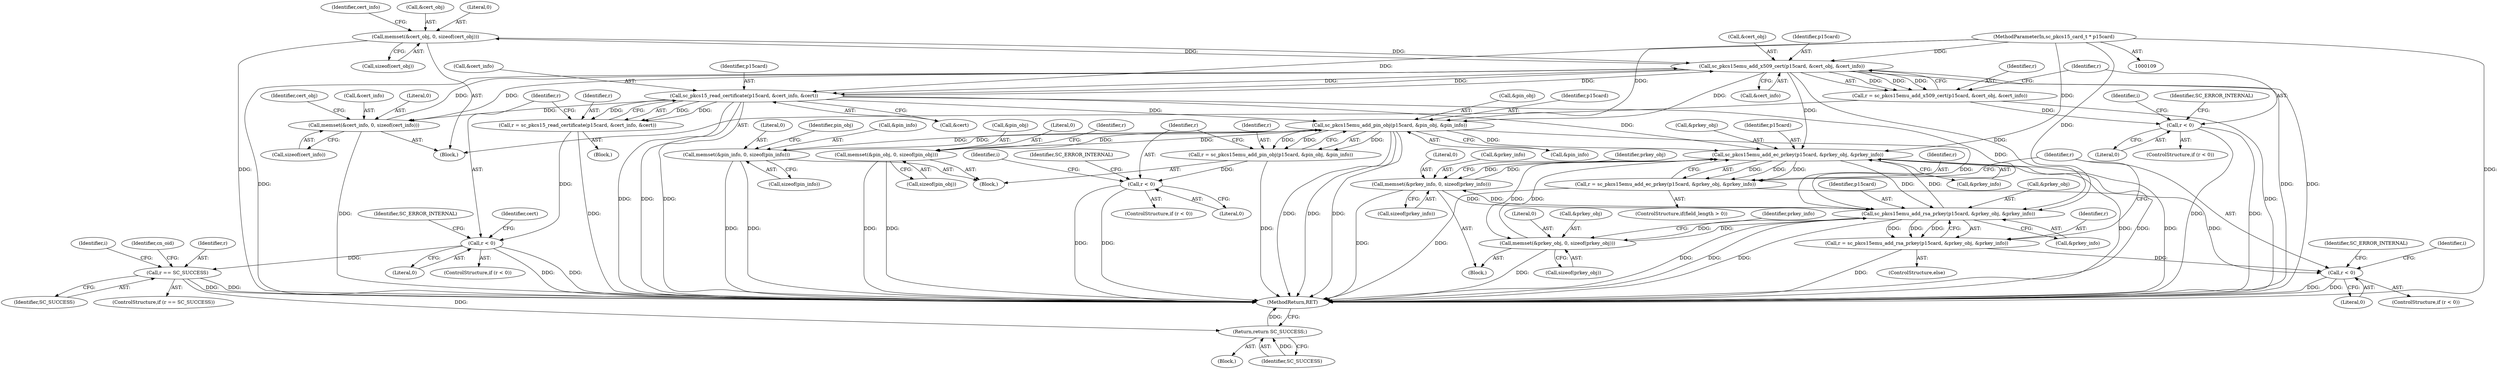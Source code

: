 digraph "0_OpenSC_360e95d45ac4123255a4c796db96337f332160ad#diff-d643a0fa169471dbf2912f4866dc49c5_4@API" {
"1000240" [label="(Call,memset(&cert_obj, 0, sizeof(cert_obj)))"];
"1000285" [label="(Call,sc_pkcs15emu_add_x509_cert(p15card, &cert_obj, &cert_info))"];
"1000308" [label="(Call,sc_pkcs15_read_certificate(p15card, &cert_info, &cert))"];
"1000110" [label="(MethodParameterIn,sc_pkcs15_card_t * p15card)"];
"1000240" [label="(Call,memset(&cert_obj, 0, sizeof(cert_obj)))"];
"1000234" [label="(Call,memset(&cert_info, 0, sizeof(cert_info)))"];
"1000283" [label="(Call,r = sc_pkcs15emu_add_x509_cert(p15card, &cert_obj, &cert_info))"];
"1000292" [label="(Call,r < 0)"];
"1000306" [label="(Call,r = sc_pkcs15_read_certificate(p15card, &cert_info, &cert))"];
"1000315" [label="(Call,r < 0)"];
"1000358" [label="(Call,r == SC_SUCCESS)"];
"1000832" [label="(Return,return SC_SUCCESS;)"];
"1000653" [label="(Call,sc_pkcs15emu_add_pin_obj(p15card, &pin_obj, &pin_info))"];
"1000474" [label="(Call,memset(&pin_info, 0, sizeof(pin_info)))"];
"1000480" [label="(Call,memset(&pin_obj, 0, sizeof(pin_obj)))"];
"1000651" [label="(Call,r = sc_pkcs15emu_add_pin_obj(p15card, &pin_obj, &pin_info))"];
"1000660" [label="(Call,r < 0)"];
"1000811" [label="(Call,sc_pkcs15emu_add_ec_prkey(p15card, &prkey_obj, &prkey_info))"];
"1000683" [label="(Call,memset(&prkey_info, 0, sizeof(prkey_info)))"];
"1000820" [label="(Call,sc_pkcs15emu_add_rsa_prkey(p15card, &prkey_obj, &prkey_info))"];
"1000689" [label="(Call,memset(&prkey_obj, 0, sizeof(prkey_obj)))"];
"1000818" [label="(Call,r = sc_pkcs15emu_add_rsa_prkey(p15card, &prkey_obj, &prkey_info))"];
"1000827" [label="(Call,r < 0)"];
"1000809" [label="(Call,r = sc_pkcs15emu_add_ec_prkey(p15card, &prkey_obj, &prkey_info))"];
"1000316" [label="(Identifier,r)"];
"1000111" [label="(Block,)"];
"1000822" [label="(Call,&prkey_obj)"];
"1000480" [label="(Call,memset(&pin_obj, 0, sizeof(pin_obj)))"];
"1000222" [label="(Block,)"];
"1000235" [label="(Call,&cert_info)"];
"1000358" [label="(Call,r == SC_SUCCESS)"];
"1000308" [label="(Call,sc_pkcs15_read_certificate(p15card, &cert_info, &cert))"];
"1000833" [label="(Identifier,SC_SUCCESS)"];
"1000360" [label="(Identifier,SC_SUCCESS)"];
"1000454" [label="(Identifier,i)"];
"1000234" [label="(Call,memset(&cert_info, 0, sizeof(cert_info)))"];
"1000240" [label="(Call,memset(&cert_obj, 0, sizeof(cert_obj)))"];
"1000834" [label="(MethodReturn,RET)"];
"1000659" [label="(ControlStructure,if (r < 0))"];
"1000250" [label="(Identifier,cert_info)"];
"1000285" [label="(Call,sc_pkcs15emu_add_x509_cert(p15card, &cert_obj, &cert_info))"];
"1000293" [label="(Identifier,r)"];
"1000674" [label="(Block,)"];
"1000828" [label="(Identifier,r)"];
"1000829" [label="(Literal,0)"];
"1000686" [label="(Literal,0)"];
"1000651" [label="(Call,r = sc_pkcs15emu_add_pin_obj(p15card, &pin_obj, &pin_info))"];
"1000359" [label="(Identifier,r)"];
"1000455" [label="(Block,)"];
"1000831" [label="(Identifier,SC_ERROR_INTERNAL)"];
"1000357" [label="(ControlStructure,if (r == SC_SUCCESS))"];
"1000655" [label="(Call,&pin_obj)"];
"1000813" [label="(Call,&prkey_obj)"];
"1000110" [label="(MethodParameterIn,sc_pkcs15_card_t * p15card)"];
"1000241" [label="(Call,&cert_obj)"];
"1000687" [label="(Call,sizeof(prkey_info))"];
"1000818" [label="(Call,r = sc_pkcs15emu_add_rsa_prkey(p15card, &prkey_obj, &prkey_info))"];
"1000299" [label="(Identifier,i)"];
"1000314" [label="(ControlStructure,if (r < 0))"];
"1000660" [label="(Call,r < 0)"];
"1000684" [label="(Call,&prkey_info)"];
"1000317" [label="(Literal,0)"];
"1000310" [label="(Call,&cert_info)"];
"1000315" [label="(Call,r < 0)"];
"1000324" [label="(Identifier,cert)"];
"1000296" [label="(Identifier,SC_ERROR_INTERNAL)"];
"1000478" [label="(Call,sizeof(pin_info))"];
"1000673" [label="(Identifier,i)"];
"1000652" [label="(Identifier,r)"];
"1000810" [label="(Identifier,r)"];
"1000309" [label="(Identifier,p15card)"];
"1000289" [label="(Call,&cert_info)"];
"1000284" [label="(Identifier,r)"];
"1000811" [label="(Call,sc_pkcs15emu_add_ec_prkey(p15card, &prkey_obj, &prkey_info))"];
"1000474" [label="(Call,memset(&pin_info, 0, sizeof(pin_info)))"];
"1000475" [label="(Call,&pin_info)"];
"1000221" [label="(Identifier,i)"];
"1000692" [label="(Literal,0)"];
"1000826" [label="(ControlStructure,if (r < 0))"];
"1000292" [label="(Call,r < 0)"];
"1000824" [label="(Call,&prkey_info)"];
"1000690" [label="(Call,&prkey_obj)"];
"1000283" [label="(Call,r = sc_pkcs15emu_add_x509_cert(p15card, &cert_obj, &cert_info))"];
"1000653" [label="(Call,sc_pkcs15emu_add_pin_obj(p15card, &pin_obj, &pin_info))"];
"1000301" [label="(Block,)"];
"1000832" [label="(Return,return SC_SUCCESS;)"];
"1000827" [label="(Call,r < 0)"];
"1000484" [label="(Call,sizeof(pin_obj))"];
"1000294" [label="(Literal,0)"];
"1000291" [label="(ControlStructure,if (r < 0))"];
"1000237" [label="(Literal,0)"];
"1000683" [label="(Call,memset(&prkey_info, 0, sizeof(prkey_info)))"];
"1000664" [label="(Identifier,SC_ERROR_INTERNAL)"];
"1000820" [label="(Call,sc_pkcs15emu_add_rsa_prkey(p15card, &prkey_obj, &prkey_info))"];
"1000483" [label="(Literal,0)"];
"1000815" [label="(Call,&prkey_info)"];
"1000238" [label="(Call,sizeof(cert_info))"];
"1000698" [label="(Identifier,prkey_info)"];
"1000657" [label="(Call,&pin_info)"];
"1000821" [label="(Identifier,p15card)"];
"1000662" [label="(Literal,0)"];
"1000661" [label="(Identifier,r)"];
"1000243" [label="(Literal,0)"];
"1000477" [label="(Literal,0)"];
"1000654" [label="(Identifier,p15card)"];
"1000482" [label="(Identifier,pin_obj)"];
"1000244" [label="(Call,sizeof(cert_obj))"];
"1000312" [label="(Call,&cert)"];
"1000691" [label="(Identifier,prkey_obj)"];
"1000812" [label="(Identifier,p15card)"];
"1000487" [label="(Identifier,r)"];
"1000805" [label="(ControlStructure,if(field_length > 0))"];
"1000242" [label="(Identifier,cert_obj)"];
"1000319" [label="(Identifier,SC_ERROR_INTERNAL)"];
"1000819" [label="(Identifier,r)"];
"1000306" [label="(Call,r = sc_pkcs15_read_certificate(p15card, &cert_info, &cert))"];
"1000689" [label="(Call,memset(&prkey_obj, 0, sizeof(prkey_obj)))"];
"1000287" [label="(Call,&cert_obj)"];
"1000307" [label="(Identifier,r)"];
"1000364" [label="(Identifier,cn_oid)"];
"1000286" [label="(Identifier,p15card)"];
"1000817" [label="(ControlStructure,else)"];
"1000481" [label="(Call,&pin_obj)"];
"1000693" [label="(Call,sizeof(prkey_obj))"];
"1000809" [label="(Call,r = sc_pkcs15emu_add_ec_prkey(p15card, &prkey_obj, &prkey_info))"];
"1000240" -> "1000222"  [label="AST: "];
"1000240" -> "1000244"  [label="CFG: "];
"1000241" -> "1000240"  [label="AST: "];
"1000243" -> "1000240"  [label="AST: "];
"1000244" -> "1000240"  [label="AST: "];
"1000250" -> "1000240"  [label="CFG: "];
"1000240" -> "1000834"  [label="DDG: "];
"1000285" -> "1000240"  [label="DDG: "];
"1000240" -> "1000285"  [label="DDG: "];
"1000285" -> "1000283"  [label="AST: "];
"1000285" -> "1000289"  [label="CFG: "];
"1000286" -> "1000285"  [label="AST: "];
"1000287" -> "1000285"  [label="AST: "];
"1000289" -> "1000285"  [label="AST: "];
"1000283" -> "1000285"  [label="CFG: "];
"1000285" -> "1000834"  [label="DDG: "];
"1000285" -> "1000834"  [label="DDG: "];
"1000285" -> "1000834"  [label="DDG: "];
"1000285" -> "1000234"  [label="DDG: "];
"1000285" -> "1000283"  [label="DDG: "];
"1000285" -> "1000283"  [label="DDG: "];
"1000285" -> "1000283"  [label="DDG: "];
"1000308" -> "1000285"  [label="DDG: "];
"1000110" -> "1000285"  [label="DDG: "];
"1000234" -> "1000285"  [label="DDG: "];
"1000285" -> "1000308"  [label="DDG: "];
"1000285" -> "1000308"  [label="DDG: "];
"1000285" -> "1000653"  [label="DDG: "];
"1000285" -> "1000811"  [label="DDG: "];
"1000285" -> "1000820"  [label="DDG: "];
"1000308" -> "1000306"  [label="AST: "];
"1000308" -> "1000312"  [label="CFG: "];
"1000309" -> "1000308"  [label="AST: "];
"1000310" -> "1000308"  [label="AST: "];
"1000312" -> "1000308"  [label="AST: "];
"1000306" -> "1000308"  [label="CFG: "];
"1000308" -> "1000834"  [label="DDG: "];
"1000308" -> "1000834"  [label="DDG: "];
"1000308" -> "1000834"  [label="DDG: "];
"1000308" -> "1000234"  [label="DDG: "];
"1000308" -> "1000306"  [label="DDG: "];
"1000308" -> "1000306"  [label="DDG: "];
"1000308" -> "1000306"  [label="DDG: "];
"1000110" -> "1000308"  [label="DDG: "];
"1000308" -> "1000653"  [label="DDG: "];
"1000308" -> "1000811"  [label="DDG: "];
"1000308" -> "1000820"  [label="DDG: "];
"1000110" -> "1000109"  [label="AST: "];
"1000110" -> "1000834"  [label="DDG: "];
"1000110" -> "1000653"  [label="DDG: "];
"1000110" -> "1000811"  [label="DDG: "];
"1000110" -> "1000820"  [label="DDG: "];
"1000234" -> "1000222"  [label="AST: "];
"1000234" -> "1000238"  [label="CFG: "];
"1000235" -> "1000234"  [label="AST: "];
"1000237" -> "1000234"  [label="AST: "];
"1000238" -> "1000234"  [label="AST: "];
"1000242" -> "1000234"  [label="CFG: "];
"1000234" -> "1000834"  [label="DDG: "];
"1000283" -> "1000222"  [label="AST: "];
"1000284" -> "1000283"  [label="AST: "];
"1000293" -> "1000283"  [label="CFG: "];
"1000283" -> "1000834"  [label="DDG: "];
"1000283" -> "1000292"  [label="DDG: "];
"1000292" -> "1000291"  [label="AST: "];
"1000292" -> "1000294"  [label="CFG: "];
"1000293" -> "1000292"  [label="AST: "];
"1000294" -> "1000292"  [label="AST: "];
"1000296" -> "1000292"  [label="CFG: "];
"1000299" -> "1000292"  [label="CFG: "];
"1000292" -> "1000834"  [label="DDG: "];
"1000292" -> "1000834"  [label="DDG: "];
"1000306" -> "1000301"  [label="AST: "];
"1000307" -> "1000306"  [label="AST: "];
"1000316" -> "1000306"  [label="CFG: "];
"1000306" -> "1000834"  [label="DDG: "];
"1000306" -> "1000315"  [label="DDG: "];
"1000315" -> "1000314"  [label="AST: "];
"1000315" -> "1000317"  [label="CFG: "];
"1000316" -> "1000315"  [label="AST: "];
"1000317" -> "1000315"  [label="AST: "];
"1000319" -> "1000315"  [label="CFG: "];
"1000324" -> "1000315"  [label="CFG: "];
"1000315" -> "1000834"  [label="DDG: "];
"1000315" -> "1000834"  [label="DDG: "];
"1000315" -> "1000358"  [label="DDG: "];
"1000358" -> "1000357"  [label="AST: "];
"1000358" -> "1000360"  [label="CFG: "];
"1000359" -> "1000358"  [label="AST: "];
"1000360" -> "1000358"  [label="AST: "];
"1000364" -> "1000358"  [label="CFG: "];
"1000221" -> "1000358"  [label="CFG: "];
"1000358" -> "1000834"  [label="DDG: "];
"1000358" -> "1000834"  [label="DDG: "];
"1000358" -> "1000832"  [label="DDG: "];
"1000832" -> "1000111"  [label="AST: "];
"1000832" -> "1000833"  [label="CFG: "];
"1000833" -> "1000832"  [label="AST: "];
"1000834" -> "1000832"  [label="CFG: "];
"1000832" -> "1000834"  [label="DDG: "];
"1000833" -> "1000832"  [label="DDG: "];
"1000653" -> "1000651"  [label="AST: "];
"1000653" -> "1000657"  [label="CFG: "];
"1000654" -> "1000653"  [label="AST: "];
"1000655" -> "1000653"  [label="AST: "];
"1000657" -> "1000653"  [label="AST: "];
"1000651" -> "1000653"  [label="CFG: "];
"1000653" -> "1000834"  [label="DDG: "];
"1000653" -> "1000834"  [label="DDG: "];
"1000653" -> "1000834"  [label="DDG: "];
"1000653" -> "1000474"  [label="DDG: "];
"1000653" -> "1000480"  [label="DDG: "];
"1000653" -> "1000651"  [label="DDG: "];
"1000653" -> "1000651"  [label="DDG: "];
"1000653" -> "1000651"  [label="DDG: "];
"1000480" -> "1000653"  [label="DDG: "];
"1000474" -> "1000653"  [label="DDG: "];
"1000653" -> "1000811"  [label="DDG: "];
"1000653" -> "1000820"  [label="DDG: "];
"1000474" -> "1000455"  [label="AST: "];
"1000474" -> "1000478"  [label="CFG: "];
"1000475" -> "1000474"  [label="AST: "];
"1000477" -> "1000474"  [label="AST: "];
"1000478" -> "1000474"  [label="AST: "];
"1000482" -> "1000474"  [label="CFG: "];
"1000474" -> "1000834"  [label="DDG: "];
"1000474" -> "1000834"  [label="DDG: "];
"1000480" -> "1000455"  [label="AST: "];
"1000480" -> "1000484"  [label="CFG: "];
"1000481" -> "1000480"  [label="AST: "];
"1000483" -> "1000480"  [label="AST: "];
"1000484" -> "1000480"  [label="AST: "];
"1000487" -> "1000480"  [label="CFG: "];
"1000480" -> "1000834"  [label="DDG: "];
"1000480" -> "1000834"  [label="DDG: "];
"1000651" -> "1000455"  [label="AST: "];
"1000652" -> "1000651"  [label="AST: "];
"1000661" -> "1000651"  [label="CFG: "];
"1000651" -> "1000834"  [label="DDG: "];
"1000651" -> "1000660"  [label="DDG: "];
"1000660" -> "1000659"  [label="AST: "];
"1000660" -> "1000662"  [label="CFG: "];
"1000661" -> "1000660"  [label="AST: "];
"1000662" -> "1000660"  [label="AST: "];
"1000664" -> "1000660"  [label="CFG: "];
"1000454" -> "1000660"  [label="CFG: "];
"1000660" -> "1000834"  [label="DDG: "];
"1000660" -> "1000834"  [label="DDG: "];
"1000811" -> "1000809"  [label="AST: "];
"1000811" -> "1000815"  [label="CFG: "];
"1000812" -> "1000811"  [label="AST: "];
"1000813" -> "1000811"  [label="AST: "];
"1000815" -> "1000811"  [label="AST: "];
"1000809" -> "1000811"  [label="CFG: "];
"1000811" -> "1000834"  [label="DDG: "];
"1000811" -> "1000834"  [label="DDG: "];
"1000811" -> "1000834"  [label="DDG: "];
"1000811" -> "1000683"  [label="DDG: "];
"1000811" -> "1000689"  [label="DDG: "];
"1000811" -> "1000809"  [label="DDG: "];
"1000811" -> "1000809"  [label="DDG: "];
"1000811" -> "1000809"  [label="DDG: "];
"1000820" -> "1000811"  [label="DDG: "];
"1000689" -> "1000811"  [label="DDG: "];
"1000683" -> "1000811"  [label="DDG: "];
"1000811" -> "1000820"  [label="DDG: "];
"1000683" -> "1000674"  [label="AST: "];
"1000683" -> "1000687"  [label="CFG: "];
"1000684" -> "1000683"  [label="AST: "];
"1000686" -> "1000683"  [label="AST: "];
"1000687" -> "1000683"  [label="AST: "];
"1000691" -> "1000683"  [label="CFG: "];
"1000683" -> "1000834"  [label="DDG: "];
"1000820" -> "1000683"  [label="DDG: "];
"1000683" -> "1000820"  [label="DDG: "];
"1000820" -> "1000818"  [label="AST: "];
"1000820" -> "1000824"  [label="CFG: "];
"1000821" -> "1000820"  [label="AST: "];
"1000822" -> "1000820"  [label="AST: "];
"1000824" -> "1000820"  [label="AST: "];
"1000818" -> "1000820"  [label="CFG: "];
"1000820" -> "1000834"  [label="DDG: "];
"1000820" -> "1000834"  [label="DDG: "];
"1000820" -> "1000834"  [label="DDG: "];
"1000820" -> "1000689"  [label="DDG: "];
"1000820" -> "1000818"  [label="DDG: "];
"1000820" -> "1000818"  [label="DDG: "];
"1000820" -> "1000818"  [label="DDG: "];
"1000689" -> "1000820"  [label="DDG: "];
"1000689" -> "1000674"  [label="AST: "];
"1000689" -> "1000693"  [label="CFG: "];
"1000690" -> "1000689"  [label="AST: "];
"1000692" -> "1000689"  [label="AST: "];
"1000693" -> "1000689"  [label="AST: "];
"1000698" -> "1000689"  [label="CFG: "];
"1000689" -> "1000834"  [label="DDG: "];
"1000818" -> "1000817"  [label="AST: "];
"1000819" -> "1000818"  [label="AST: "];
"1000828" -> "1000818"  [label="CFG: "];
"1000818" -> "1000834"  [label="DDG: "];
"1000818" -> "1000827"  [label="DDG: "];
"1000827" -> "1000826"  [label="AST: "];
"1000827" -> "1000829"  [label="CFG: "];
"1000828" -> "1000827"  [label="AST: "];
"1000829" -> "1000827"  [label="AST: "];
"1000831" -> "1000827"  [label="CFG: "];
"1000673" -> "1000827"  [label="CFG: "];
"1000827" -> "1000834"  [label="DDG: "];
"1000827" -> "1000834"  [label="DDG: "];
"1000809" -> "1000827"  [label="DDG: "];
"1000809" -> "1000805"  [label="AST: "];
"1000810" -> "1000809"  [label="AST: "];
"1000828" -> "1000809"  [label="CFG: "];
"1000809" -> "1000834"  [label="DDG: "];
}
